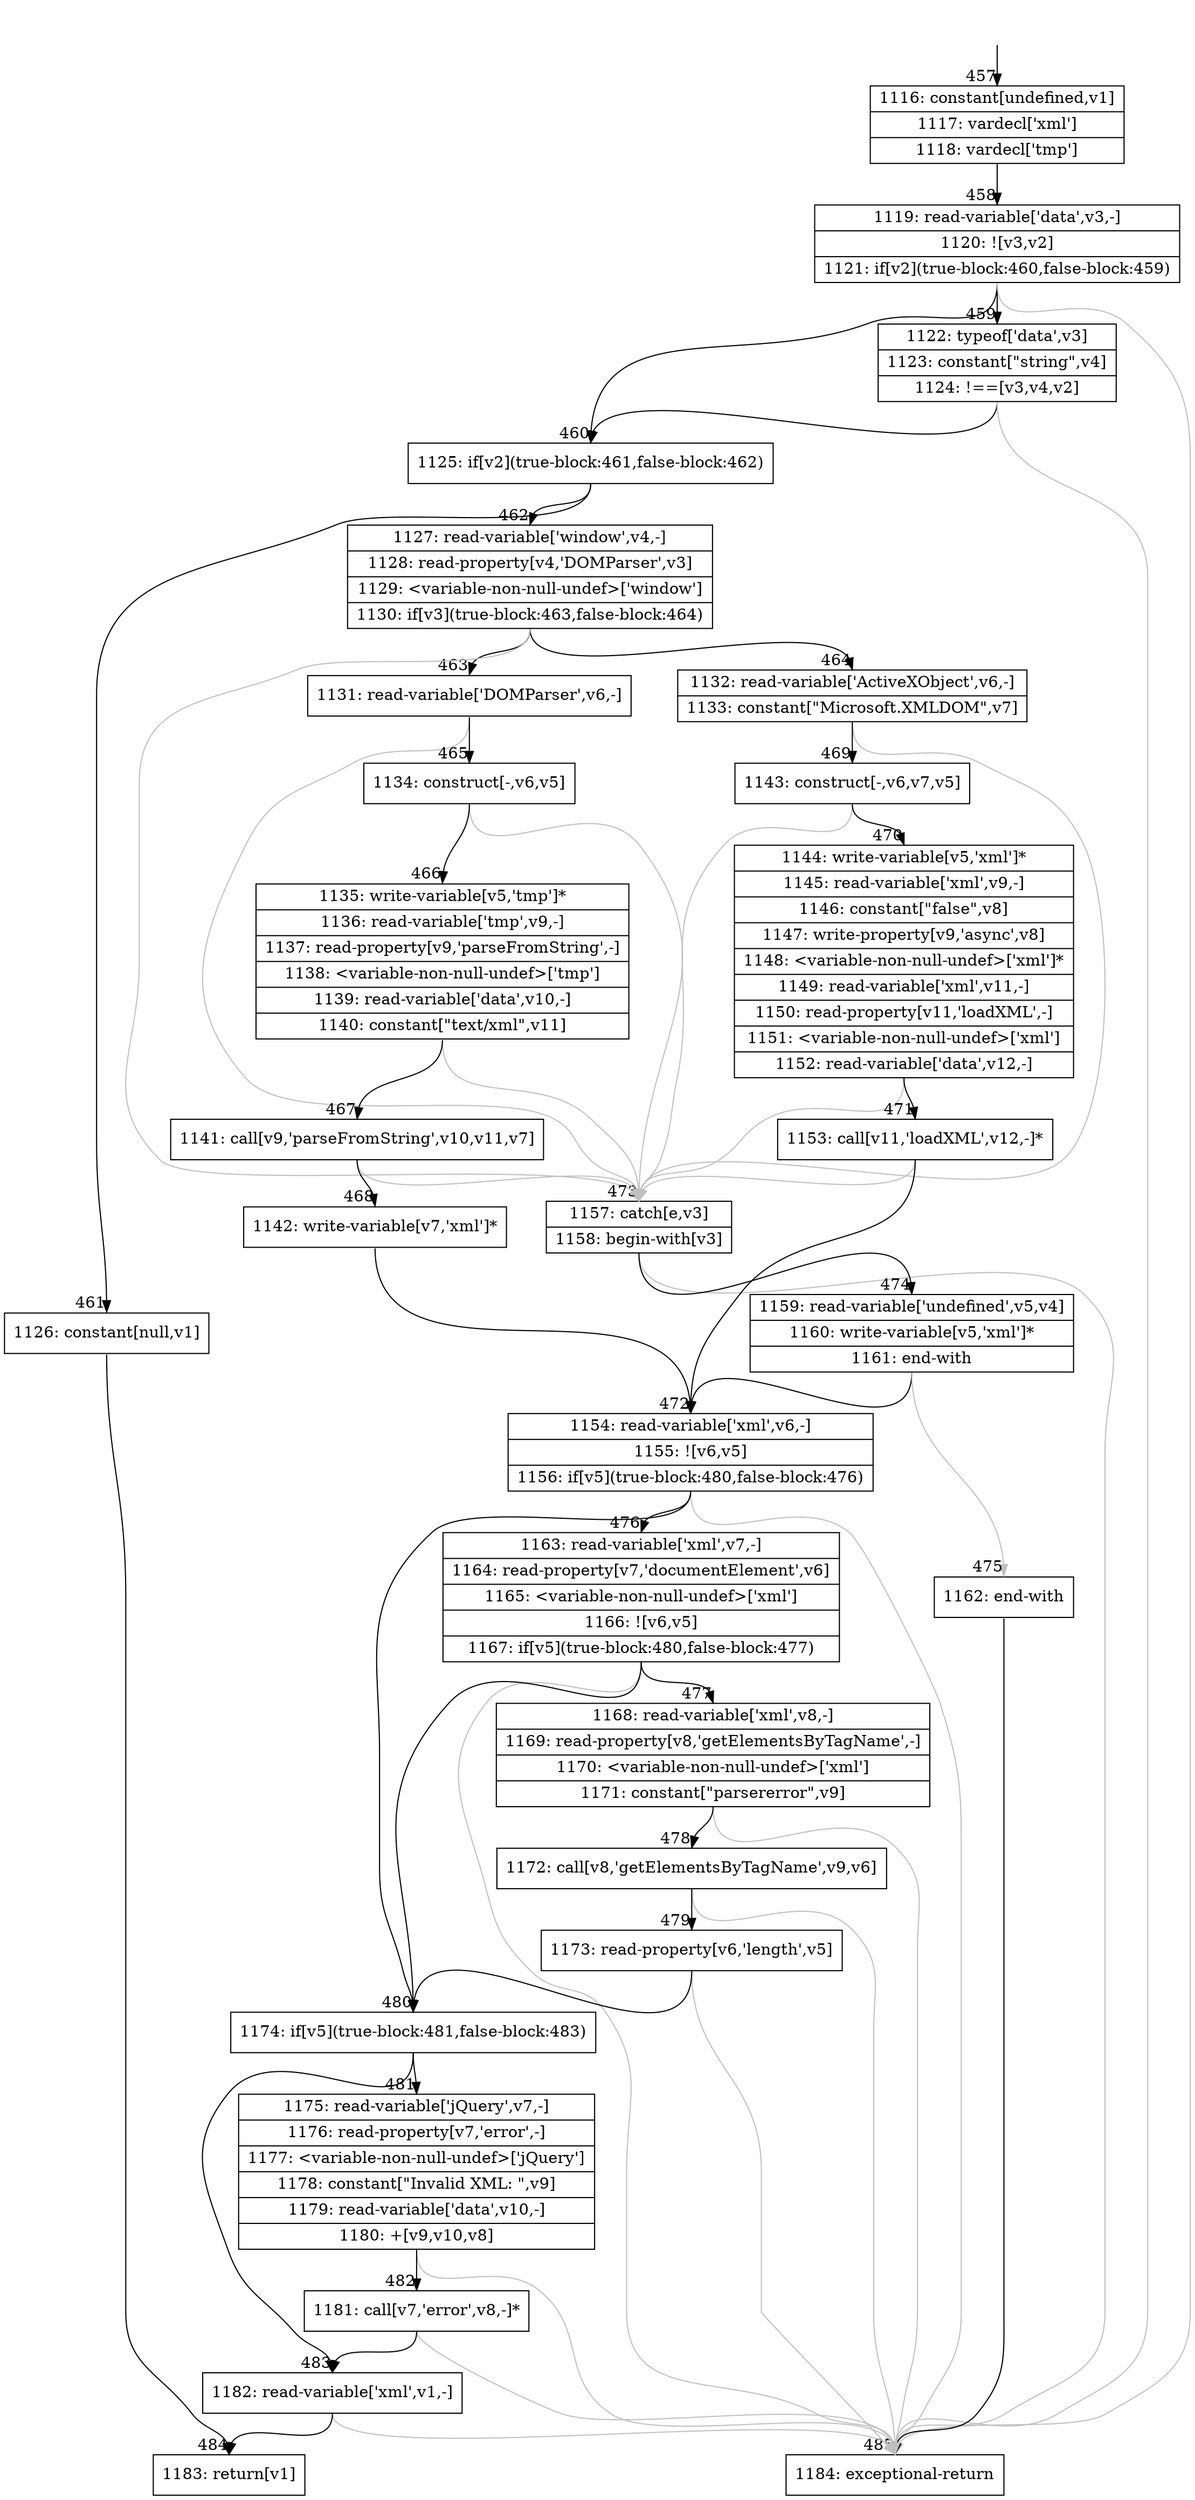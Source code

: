 digraph {
rankdir="TD"
BB_entry34[shape=none,label=""];
BB_entry34 -> BB457 [tailport=s, headport=n, headlabel="    457"]
BB457 [shape=record label="{1116: constant[undefined,v1]|1117: vardecl['xml']|1118: vardecl['tmp']}" ] 
BB457 -> BB458 [tailport=s, headport=n, headlabel="      458"]
BB458 [shape=record label="{1119: read-variable['data',v3,-]|1120: ![v3,v2]|1121: if[v2](true-block:460,false-block:459)}" ] 
BB458 -> BB460 [tailport=s, headport=n, headlabel="      460"]
BB458 -> BB459 [tailport=s, headport=n, headlabel="      459"]
BB458 -> BB485 [tailport=s, headport=n, color=gray, headlabel="      485"]
BB459 [shape=record label="{1122: typeof['data',v3]|1123: constant[\"string\",v4]|1124: !==[v3,v4,v2]}" ] 
BB459 -> BB460 [tailport=s, headport=n]
BB459 -> BB485 [tailport=s, headport=n, color=gray]
BB460 [shape=record label="{1125: if[v2](true-block:461,false-block:462)}" ] 
BB460 -> BB461 [tailport=s, headport=n, headlabel="      461"]
BB460 -> BB462 [tailport=s, headport=n, headlabel="      462"]
BB461 [shape=record label="{1126: constant[null,v1]}" ] 
BB461 -> BB484 [tailport=s, headport=n, headlabel="      484"]
BB462 [shape=record label="{1127: read-variable['window',v4,-]|1128: read-property[v4,'DOMParser',v3]|1129: \<variable-non-null-undef\>['window']|1130: if[v3](true-block:463,false-block:464)}" ] 
BB462 -> BB463 [tailport=s, headport=n, headlabel="      463"]
BB462 -> BB464 [tailport=s, headport=n, headlabel="      464"]
BB462 -> BB473 [tailport=s, headport=n, color=gray, headlabel="      473"]
BB463 [shape=record label="{1131: read-variable['DOMParser',v6,-]}" ] 
BB463 -> BB465 [tailport=s, headport=n, headlabel="      465"]
BB463 -> BB473 [tailport=s, headport=n, color=gray]
BB464 [shape=record label="{1132: read-variable['ActiveXObject',v6,-]|1133: constant[\"Microsoft.XMLDOM\",v7]}" ] 
BB464 -> BB469 [tailport=s, headport=n, headlabel="      469"]
BB464 -> BB473 [tailport=s, headport=n, color=gray]
BB465 [shape=record label="{1134: construct[-,v6,v5]}" ] 
BB465 -> BB466 [tailport=s, headport=n, headlabel="      466"]
BB465 -> BB473 [tailport=s, headport=n, color=gray]
BB466 [shape=record label="{1135: write-variable[v5,'tmp']*|1136: read-variable['tmp',v9,-]|1137: read-property[v9,'parseFromString',-]|1138: \<variable-non-null-undef\>['tmp']|1139: read-variable['data',v10,-]|1140: constant[\"text/xml\",v11]}" ] 
BB466 -> BB467 [tailport=s, headport=n, headlabel="      467"]
BB466 -> BB473 [tailport=s, headport=n, color=gray]
BB467 [shape=record label="{1141: call[v9,'parseFromString',v10,v11,v7]}" ] 
BB467 -> BB468 [tailport=s, headport=n, headlabel="      468"]
BB467 -> BB473 [tailport=s, headport=n, color=gray]
BB468 [shape=record label="{1142: write-variable[v7,'xml']*}" ] 
BB468 -> BB472 [tailport=s, headport=n, headlabel="      472"]
BB469 [shape=record label="{1143: construct[-,v6,v7,v5]}" ] 
BB469 -> BB470 [tailport=s, headport=n, headlabel="      470"]
BB469 -> BB473 [tailport=s, headport=n, color=gray]
BB470 [shape=record label="{1144: write-variable[v5,'xml']*|1145: read-variable['xml',v9,-]|1146: constant[\"false\",v8]|1147: write-property[v9,'async',v8]|1148: \<variable-non-null-undef\>['xml']*|1149: read-variable['xml',v11,-]|1150: read-property[v11,'loadXML',-]|1151: \<variable-non-null-undef\>['xml']|1152: read-variable['data',v12,-]}" ] 
BB470 -> BB471 [tailport=s, headport=n, headlabel="      471"]
BB470 -> BB473 [tailport=s, headport=n, color=gray]
BB471 [shape=record label="{1153: call[v11,'loadXML',v12,-]*}" ] 
BB471 -> BB472 [tailport=s, headport=n]
BB471 -> BB473 [tailport=s, headport=n, color=gray]
BB472 [shape=record label="{1154: read-variable['xml',v6,-]|1155: ![v6,v5]|1156: if[v5](true-block:480,false-block:476)}" ] 
BB472 -> BB480 [tailport=s, headport=n, headlabel="      480"]
BB472 -> BB476 [tailport=s, headport=n, headlabel="      476"]
BB472 -> BB485 [tailport=s, headport=n, color=gray]
BB473 [shape=record label="{1157: catch[e,v3]|1158: begin-with[v3]}" ] 
BB473 -> BB474 [tailport=s, headport=n, headlabel="      474"]
BB473 -> BB485 [tailport=s, headport=n, color=gray]
BB474 [shape=record label="{1159: read-variable['undefined',v5,v4]|1160: write-variable[v5,'xml']*|1161: end-with}" ] 
BB474 -> BB472 [tailport=s, headport=n]
BB474 -> BB475 [tailport=s, headport=n, color=gray, headlabel="      475"]
BB475 [shape=record label="{1162: end-with}" ] 
BB475 -> BB485 [tailport=s, headport=n]
BB476 [shape=record label="{1163: read-variable['xml',v7,-]|1164: read-property[v7,'documentElement',v6]|1165: \<variable-non-null-undef\>['xml']|1166: ![v6,v5]|1167: if[v5](true-block:480,false-block:477)}" ] 
BB476 -> BB480 [tailport=s, headport=n]
BB476 -> BB477 [tailport=s, headport=n, headlabel="      477"]
BB476 -> BB485 [tailport=s, headport=n, color=gray]
BB477 [shape=record label="{1168: read-variable['xml',v8,-]|1169: read-property[v8,'getElementsByTagName',-]|1170: \<variable-non-null-undef\>['xml']|1171: constant[\"parsererror\",v9]}" ] 
BB477 -> BB478 [tailport=s, headport=n, headlabel="      478"]
BB477 -> BB485 [tailport=s, headport=n, color=gray]
BB478 [shape=record label="{1172: call[v8,'getElementsByTagName',v9,v6]}" ] 
BB478 -> BB479 [tailport=s, headport=n, headlabel="      479"]
BB478 -> BB485 [tailport=s, headport=n, color=gray]
BB479 [shape=record label="{1173: read-property[v6,'length',v5]}" ] 
BB479 -> BB480 [tailport=s, headport=n]
BB479 -> BB485 [tailport=s, headport=n, color=gray]
BB480 [shape=record label="{1174: if[v5](true-block:481,false-block:483)}" ] 
BB480 -> BB481 [tailport=s, headport=n, headlabel="      481"]
BB480 -> BB483 [tailport=s, headport=n, headlabel="      483"]
BB481 [shape=record label="{1175: read-variable['jQuery',v7,-]|1176: read-property[v7,'error',-]|1177: \<variable-non-null-undef\>['jQuery']|1178: constant[\"Invalid XML: \",v9]|1179: read-variable['data',v10,-]|1180: +[v9,v10,v8]}" ] 
BB481 -> BB482 [tailport=s, headport=n, headlabel="      482"]
BB481 -> BB485 [tailport=s, headport=n, color=gray]
BB482 [shape=record label="{1181: call[v7,'error',v8,-]*}" ] 
BB482 -> BB483 [tailport=s, headport=n]
BB482 -> BB485 [tailport=s, headport=n, color=gray]
BB483 [shape=record label="{1182: read-variable['xml',v1,-]}" ] 
BB483 -> BB484 [tailport=s, headport=n]
BB483 -> BB485 [tailport=s, headport=n, color=gray]
BB484 [shape=record label="{1183: return[v1]}" ] 
BB485 [shape=record label="{1184: exceptional-return}" ] 
}
